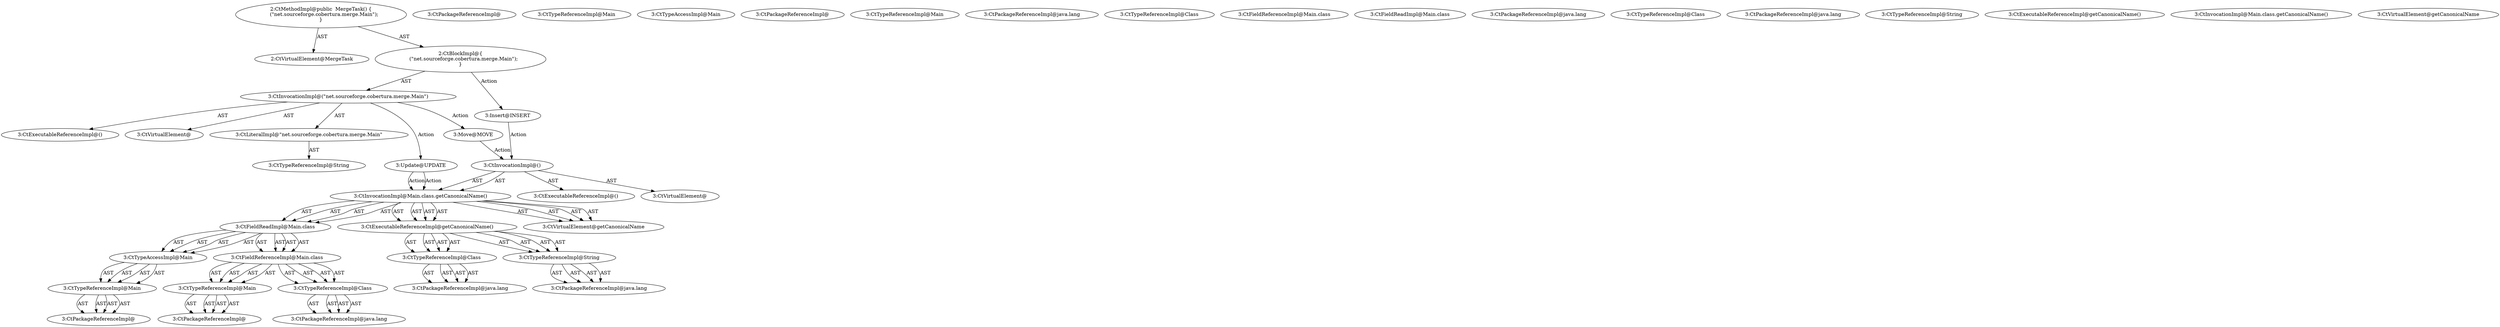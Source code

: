 digraph "MergeTask#?" {
0 [label="2:CtVirtualElement@MergeTask" shape=ellipse]
1 [label="3:CtExecutableReferenceImpl@()" shape=ellipse]
2 [label="3:CtVirtualElement@" shape=ellipse]
3 [label="3:CtLiteralImpl@\"net.sourceforge.cobertura.merge.Main\"" shape=ellipse]
4 [label="3:CtTypeReferenceImpl@String" shape=ellipse]
5 [label="3:CtInvocationImpl@(\"net.sourceforge.cobertura.merge.Main\")" shape=ellipse]
6 [label="2:CtBlockImpl@\{
    (\"net.sourceforge.cobertura.merge.Main\");
\}" shape=ellipse]
7 [label="2:CtMethodImpl@public  MergeTask() \{
    (\"net.sourceforge.cobertura.merge.Main\");
\}" shape=ellipse]
8 [label="3:Update@UPDATE" shape=ellipse]
9 [label="3:CtPackageReferenceImpl@" shape=ellipse]
10 [label="3:CtTypeReferenceImpl@Main" shape=ellipse]
11 [label="3:CtTypeAccessImpl@Main" shape=ellipse]
12 [label="3:CtPackageReferenceImpl@" shape=ellipse]
13 [label="3:CtTypeReferenceImpl@Main" shape=ellipse]
14 [label="3:CtPackageReferenceImpl@java.lang" shape=ellipse]
15 [label="3:CtTypeReferenceImpl@Class" shape=ellipse]
16 [label="3:CtFieldReferenceImpl@Main.class" shape=ellipse]
17 [label="3:CtFieldReadImpl@Main.class" shape=ellipse]
18 [label="3:CtPackageReferenceImpl@java.lang" shape=ellipse]
19 [label="3:CtTypeReferenceImpl@Class" shape=ellipse]
20 [label="3:CtPackageReferenceImpl@java.lang" shape=ellipse]
21 [label="3:CtTypeReferenceImpl@String" shape=ellipse]
22 [label="3:CtExecutableReferenceImpl@getCanonicalName()" shape=ellipse]
23 [label="3:CtInvocationImpl@Main.class.getCanonicalName()" shape=ellipse]
24 [label="3:CtVirtualElement@getCanonicalName" shape=ellipse]
25 [label="3:Insert@INSERT" shape=ellipse]
26 [label="3:CtExecutableReferenceImpl@()" shape=ellipse]
27 [label="3:CtPackageReferenceImpl@" shape=ellipse]
28 [label="3:CtTypeReferenceImpl@Main" shape=ellipse]
29 [label="3:CtTypeAccessImpl@Main" shape=ellipse]
30 [label="3:CtPackageReferenceImpl@" shape=ellipse]
31 [label="3:CtTypeReferenceImpl@Main" shape=ellipse]
32 [label="3:CtPackageReferenceImpl@java.lang" shape=ellipse]
33 [label="3:CtTypeReferenceImpl@Class" shape=ellipse]
34 [label="3:CtFieldReferenceImpl@Main.class" shape=ellipse]
35 [label="3:CtFieldReadImpl@Main.class" shape=ellipse]
36 [label="3:CtPackageReferenceImpl@java.lang" shape=ellipse]
37 [label="3:CtTypeReferenceImpl@Class" shape=ellipse]
38 [label="3:CtPackageReferenceImpl@java.lang" shape=ellipse]
39 [label="3:CtTypeReferenceImpl@String" shape=ellipse]
40 [label="3:CtExecutableReferenceImpl@getCanonicalName()" shape=ellipse]
41 [label="3:CtInvocationImpl@Main.class.getCanonicalName()" shape=ellipse]
42 [label="3:CtVirtualElement@getCanonicalName" shape=ellipse]
43 [label="3:CtInvocationImpl@()" shape=ellipse]
44 [label="3:CtVirtualElement@" shape=ellipse]
45 [label="3:Move@MOVE" shape=ellipse]
3 -> 4 [label="AST"];
5 -> 2 [label="AST"];
5 -> 1 [label="AST"];
5 -> 3 [label="AST"];
5 -> 8 [label="Action"];
5 -> 45 [label="Action"];
6 -> 5 [label="AST"];
6 -> 25 [label="Action"];
7 -> 0 [label="AST"];
7 -> 6 [label="AST"];
8 -> 41 [label="Action"];
8 -> 41 [label="Action"];
28 -> 27 [label="AST"];
28 -> 27 [label="AST"];
29 -> 28 [label="AST"];
29 -> 28 [label="AST"];
31 -> 30 [label="AST"];
31 -> 30 [label="AST"];
33 -> 32 [label="AST"];
33 -> 32 [label="AST"];
34 -> 31 [label="AST"];
34 -> 31 [label="AST"];
34 -> 33 [label="AST"];
34 -> 33 [label="AST"];
35 -> 29 [label="AST"];
35 -> 29 [label="AST"];
35 -> 34 [label="AST"];
35 -> 34 [label="AST"];
37 -> 36 [label="AST"];
37 -> 36 [label="AST"];
39 -> 38 [label="AST"];
39 -> 38 [label="AST"];
40 -> 37 [label="AST"];
40 -> 37 [label="AST"];
40 -> 39 [label="AST"];
40 -> 39 [label="AST"];
41 -> 42 [label="AST"];
41 -> 42 [label="AST"];
41 -> 35 [label="AST"];
41 -> 35 [label="AST"];
41 -> 40 [label="AST"];
41 -> 40 [label="AST"];
25 -> 43 [label="Action"];
28 -> 27 [label="AST"];
28 -> 27 [label="AST"];
29 -> 28 [label="AST"];
29 -> 28 [label="AST"];
31 -> 30 [label="AST"];
31 -> 30 [label="AST"];
33 -> 32 [label="AST"];
33 -> 32 [label="AST"];
34 -> 31 [label="AST"];
34 -> 31 [label="AST"];
34 -> 33 [label="AST"];
34 -> 33 [label="AST"];
35 -> 29 [label="AST"];
35 -> 29 [label="AST"];
35 -> 34 [label="AST"];
35 -> 34 [label="AST"];
37 -> 36 [label="AST"];
37 -> 36 [label="AST"];
39 -> 38 [label="AST"];
39 -> 38 [label="AST"];
40 -> 37 [label="AST"];
40 -> 37 [label="AST"];
40 -> 39 [label="AST"];
40 -> 39 [label="AST"];
41 -> 42 [label="AST"];
41 -> 42 [label="AST"];
41 -> 35 [label="AST"];
41 -> 35 [label="AST"];
41 -> 40 [label="AST"];
41 -> 40 [label="AST"];
43 -> 44 [label="AST"];
43 -> 26 [label="AST"];
43 -> 41 [label="AST"];
43 -> 41 [label="AST"];
45 -> 43 [label="Action"];
}